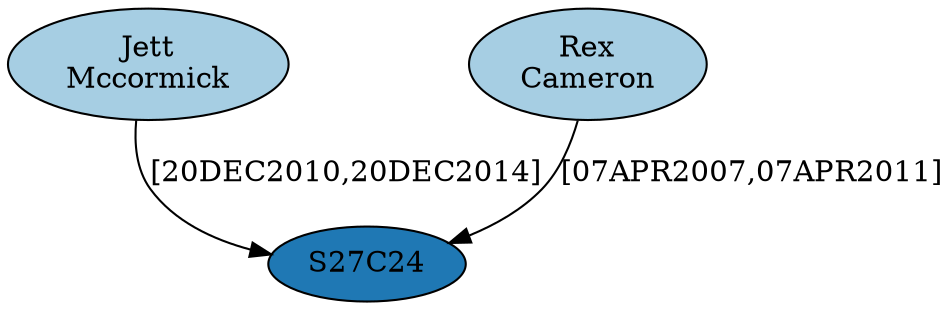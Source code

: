 digraph G {
layout=dot
node[colorscheme=paired8, style=filled, color=black]
"I23074"[fillcolor= "1",label= "Jett\nMccormick"]
"I01754"[fillcolor= "1",label= "Rex\nCameron"]
"R04P01S27C24"[fillcolor= "2",label= "S27C24"]
"I01754" -> "R04P01S27C24"[label= "[07APR2007,07APR2011]"]
"I23074" -> "R04P01S27C24"[label= "[20DEC2010,20DEC2014]"]
}
